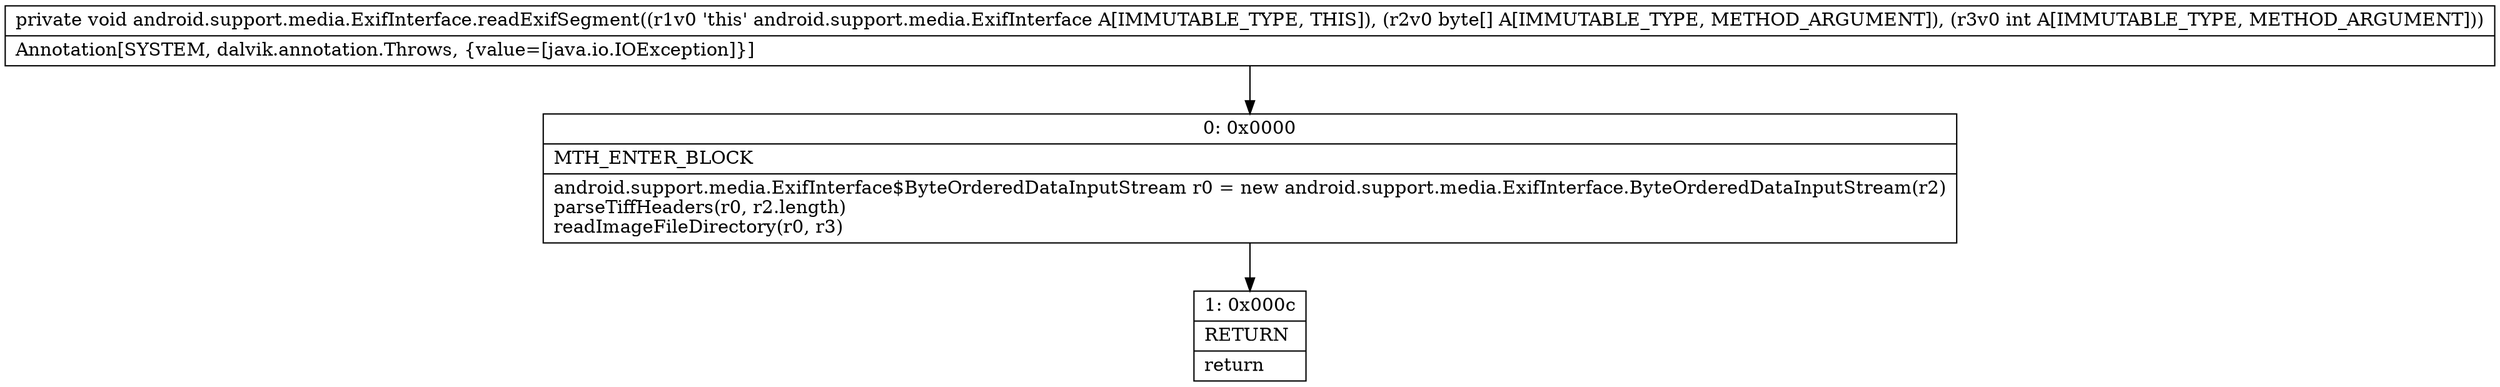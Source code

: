 digraph "CFG forandroid.support.media.ExifInterface.readExifSegment([BI)V" {
Node_0 [shape=record,label="{0\:\ 0x0000|MTH_ENTER_BLOCK\l|android.support.media.ExifInterface$ByteOrderedDataInputStream r0 = new android.support.media.ExifInterface.ByteOrderedDataInputStream(r2)\lparseTiffHeaders(r0, r2.length)\lreadImageFileDirectory(r0, r3)\l}"];
Node_1 [shape=record,label="{1\:\ 0x000c|RETURN\l|return\l}"];
MethodNode[shape=record,label="{private void android.support.media.ExifInterface.readExifSegment((r1v0 'this' android.support.media.ExifInterface A[IMMUTABLE_TYPE, THIS]), (r2v0 byte[] A[IMMUTABLE_TYPE, METHOD_ARGUMENT]), (r3v0 int A[IMMUTABLE_TYPE, METHOD_ARGUMENT]))  | Annotation[SYSTEM, dalvik.annotation.Throws, \{value=[java.io.IOException]\}]\l}"];
MethodNode -> Node_0;
Node_0 -> Node_1;
}

